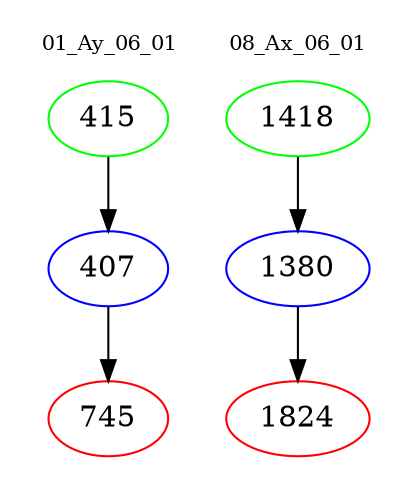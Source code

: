 digraph{
subgraph cluster_0 {
color = white
label = "01_Ay_06_01";
fontsize=10;
T0_415 [label="415", color="green"]
T0_415 -> T0_407 [color="black"]
T0_407 [label="407", color="blue"]
T0_407 -> T0_745 [color="black"]
T0_745 [label="745", color="red"]
}
subgraph cluster_1 {
color = white
label = "08_Ax_06_01";
fontsize=10;
T1_1418 [label="1418", color="green"]
T1_1418 -> T1_1380 [color="black"]
T1_1380 [label="1380", color="blue"]
T1_1380 -> T1_1824 [color="black"]
T1_1824 [label="1824", color="red"]
}
}
